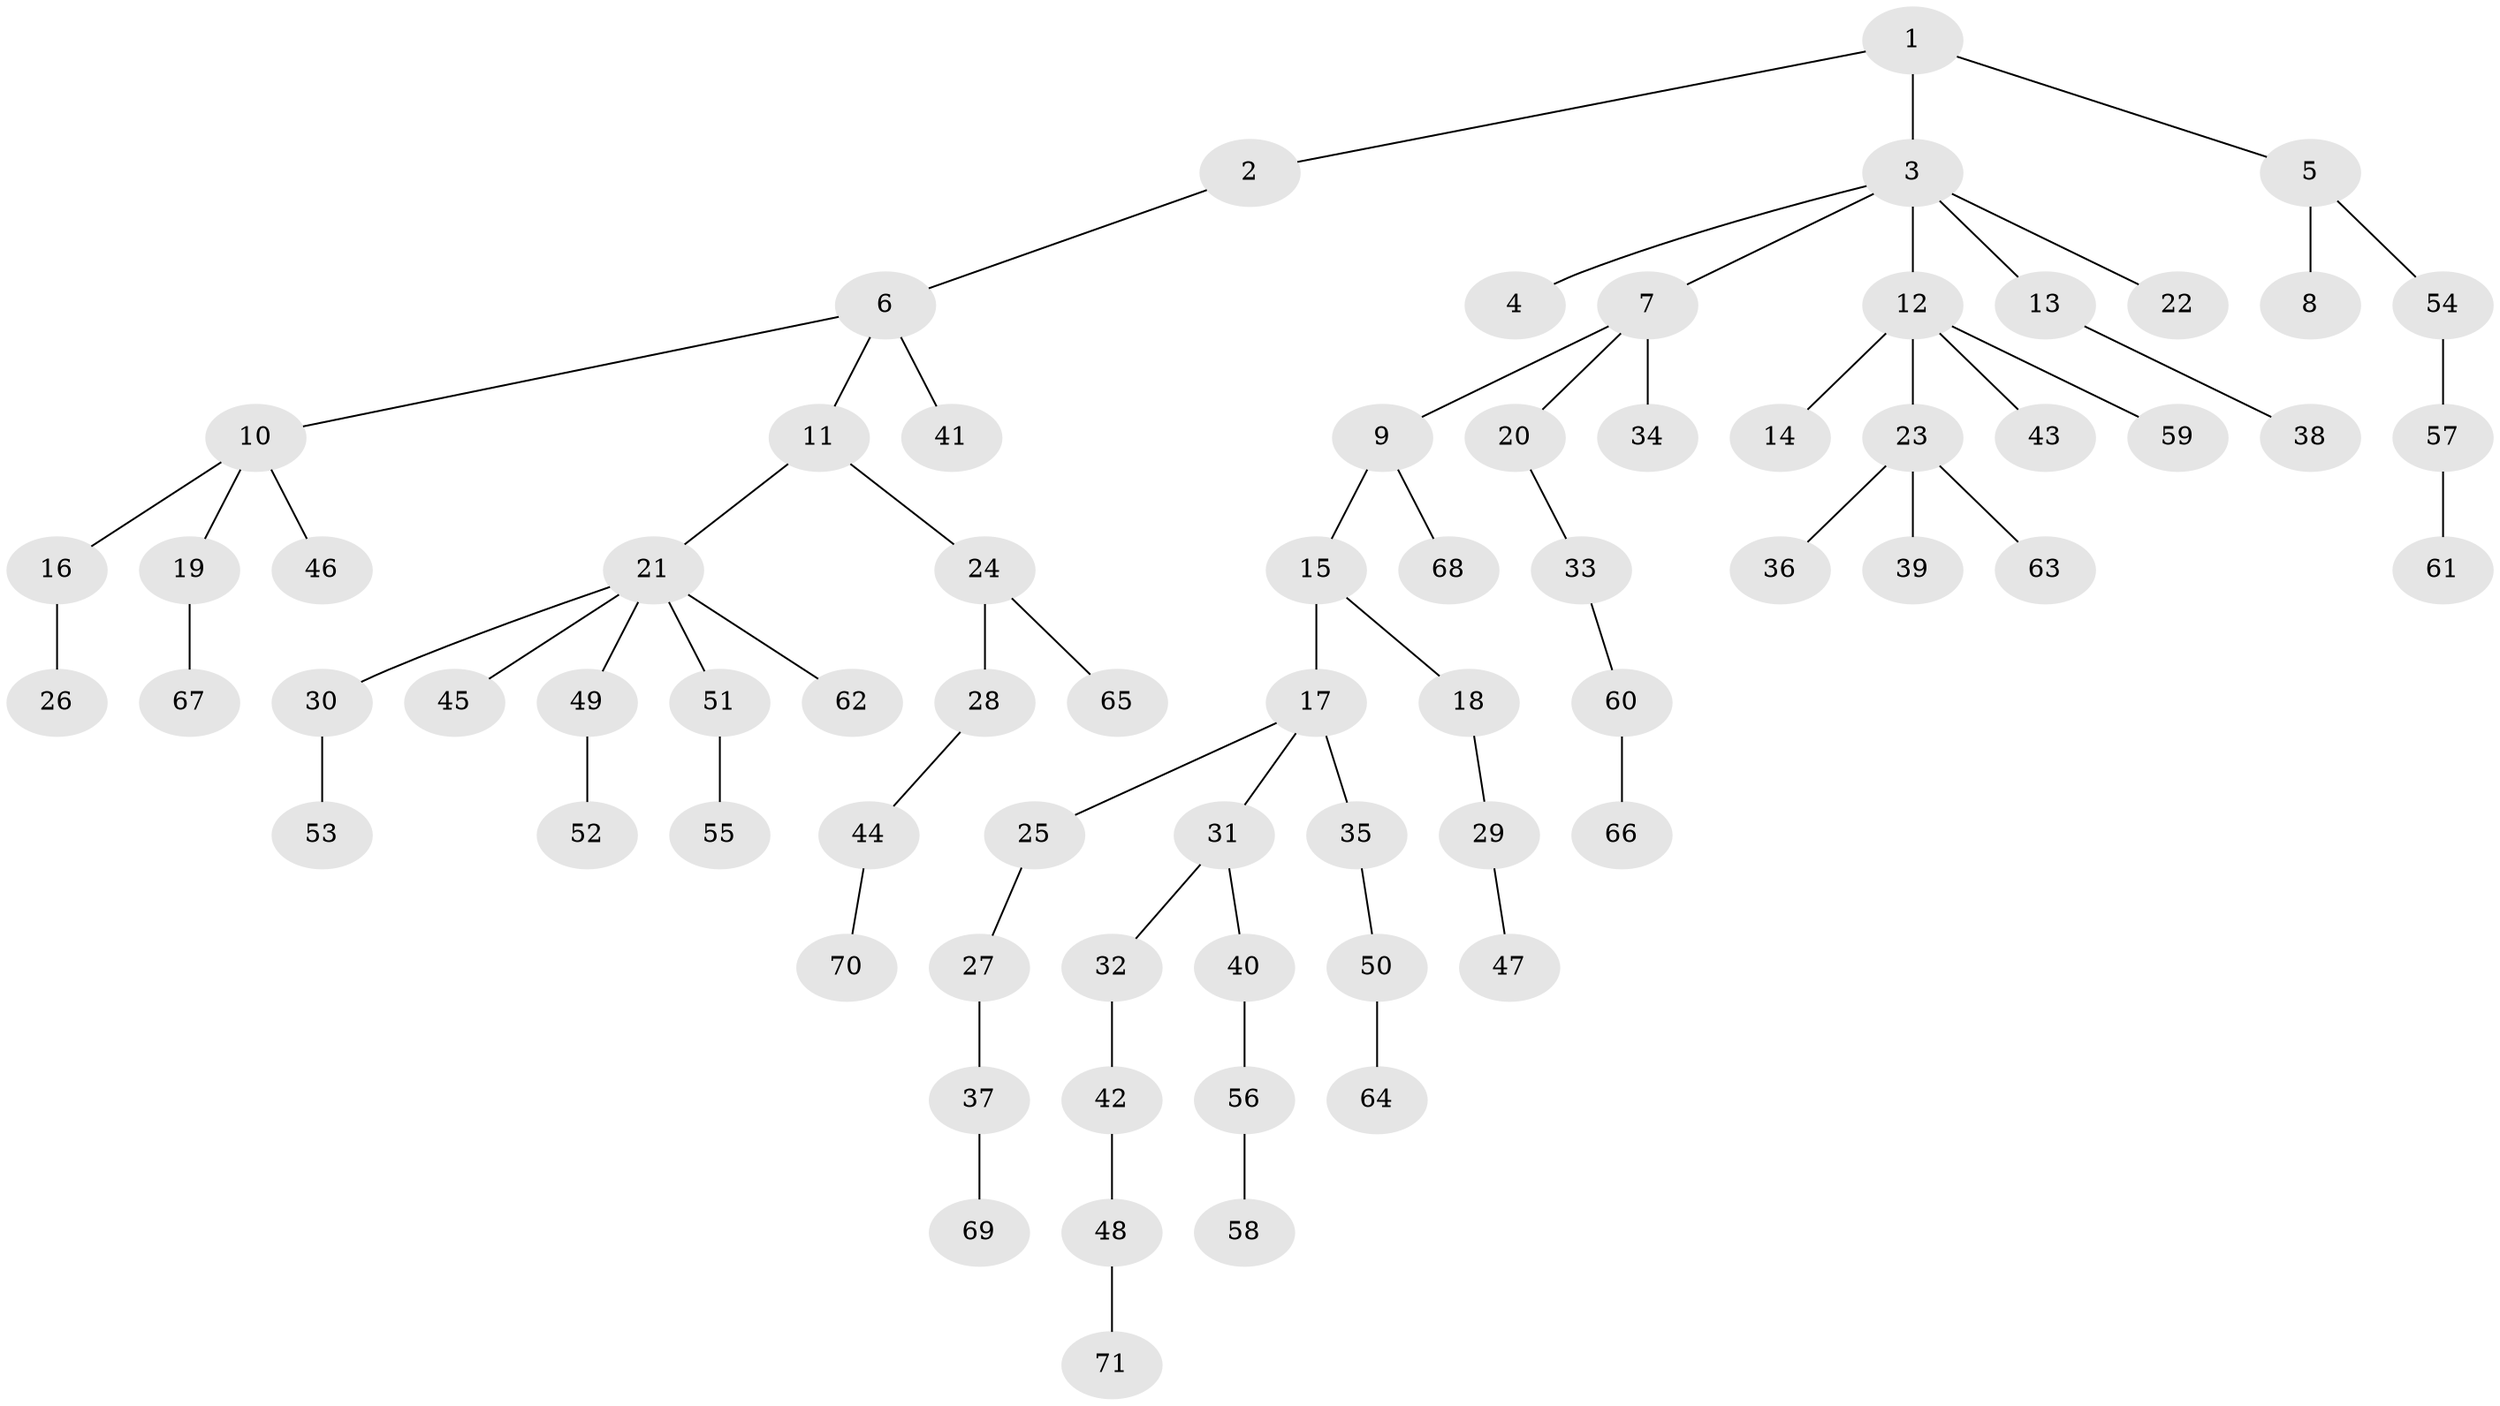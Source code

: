 // original degree distribution, {3: 0.13043478260869565, 6: 0.017391304347826087, 2: 0.3130434782608696, 4: 0.043478260869565216, 5: 0.034782608695652174, 1: 0.45217391304347826, 7: 0.008695652173913044}
// Generated by graph-tools (version 1.1) at 2025/51/03/04/25 22:51:27]
// undirected, 71 vertices, 70 edges
graph export_dot {
  node [color=gray90,style=filled];
  1;
  2;
  3;
  4;
  5;
  6;
  7;
  8;
  9;
  10;
  11;
  12;
  13;
  14;
  15;
  16;
  17;
  18;
  19;
  20;
  21;
  22;
  23;
  24;
  25;
  26;
  27;
  28;
  29;
  30;
  31;
  32;
  33;
  34;
  35;
  36;
  37;
  38;
  39;
  40;
  41;
  42;
  43;
  44;
  45;
  46;
  47;
  48;
  49;
  50;
  51;
  52;
  53;
  54;
  55;
  56;
  57;
  58;
  59;
  60;
  61;
  62;
  63;
  64;
  65;
  66;
  67;
  68;
  69;
  70;
  71;
  1 -- 2 [weight=1.0];
  1 -- 3 [weight=1.0];
  1 -- 5 [weight=1.0];
  2 -- 6 [weight=1.0];
  3 -- 4 [weight=1.0];
  3 -- 7 [weight=1.0];
  3 -- 12 [weight=1.0];
  3 -- 13 [weight=1.0];
  3 -- 22 [weight=1.0];
  5 -- 8 [weight=1.0];
  5 -- 54 [weight=1.0];
  6 -- 10 [weight=1.0];
  6 -- 11 [weight=1.0];
  6 -- 41 [weight=1.0];
  7 -- 9 [weight=1.0];
  7 -- 20 [weight=1.0];
  7 -- 34 [weight=1.0];
  9 -- 15 [weight=1.0];
  9 -- 68 [weight=1.0];
  10 -- 16 [weight=1.0];
  10 -- 19 [weight=1.0];
  10 -- 46 [weight=1.0];
  11 -- 21 [weight=1.0];
  11 -- 24 [weight=1.0];
  12 -- 14 [weight=1.0];
  12 -- 23 [weight=1.0];
  12 -- 43 [weight=1.0];
  12 -- 59 [weight=1.0];
  13 -- 38 [weight=1.0];
  15 -- 17 [weight=1.0];
  15 -- 18 [weight=1.0];
  16 -- 26 [weight=1.0];
  17 -- 25 [weight=1.0];
  17 -- 31 [weight=1.0];
  17 -- 35 [weight=1.0];
  18 -- 29 [weight=1.0];
  19 -- 67 [weight=1.0];
  20 -- 33 [weight=1.0];
  21 -- 30 [weight=1.0];
  21 -- 45 [weight=1.0];
  21 -- 49 [weight=1.0];
  21 -- 51 [weight=1.0];
  21 -- 62 [weight=1.0];
  23 -- 36 [weight=1.0];
  23 -- 39 [weight=1.0];
  23 -- 63 [weight=1.0];
  24 -- 28 [weight=1.0];
  24 -- 65 [weight=1.0];
  25 -- 27 [weight=1.0];
  27 -- 37 [weight=1.0];
  28 -- 44 [weight=1.0];
  29 -- 47 [weight=1.0];
  30 -- 53 [weight=1.0];
  31 -- 32 [weight=1.0];
  31 -- 40 [weight=1.0];
  32 -- 42 [weight=1.0];
  33 -- 60 [weight=1.0];
  35 -- 50 [weight=1.0];
  37 -- 69 [weight=1.0];
  40 -- 56 [weight=1.0];
  42 -- 48 [weight=1.0];
  44 -- 70 [weight=1.0];
  48 -- 71 [weight=1.0];
  49 -- 52 [weight=1.0];
  50 -- 64 [weight=1.0];
  51 -- 55 [weight=1.0];
  54 -- 57 [weight=1.0];
  56 -- 58 [weight=1.0];
  57 -- 61 [weight=1.0];
  60 -- 66 [weight=1.0];
}
